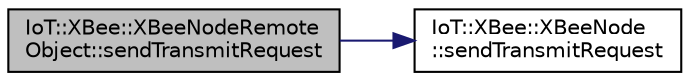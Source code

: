 digraph "IoT::XBee::XBeeNodeRemoteObject::sendTransmitRequest"
{
 // LATEX_PDF_SIZE
  edge [fontname="Helvetica",fontsize="10",labelfontname="Helvetica",labelfontsize="10"];
  node [fontname="Helvetica",fontsize="10",shape=record];
  rankdir="LR";
  Node1 [label="IoT::XBee::XBeeNodeRemote\lObject::sendTransmitRequest",height=0.2,width=0.4,color="black", fillcolor="grey75", style="filled", fontcolor="black",tooltip="Sends an AT command to a remote XBee device."];
  Node1 -> Node2 [color="midnightblue",fontsize="10",style="solid",fontname="Helvetica"];
  Node2 [label="IoT::XBee::XBeeNode\l::sendTransmitRequest",height=0.2,width=0.4,color="black", fillcolor="white", style="filled",URL="$classIoT_1_1XBee_1_1XBeeNode.html#ac8a1307f9d9cc52acdb55983d5675d96",tooltip="Sends an AT command to a remote XBee device."];
}
